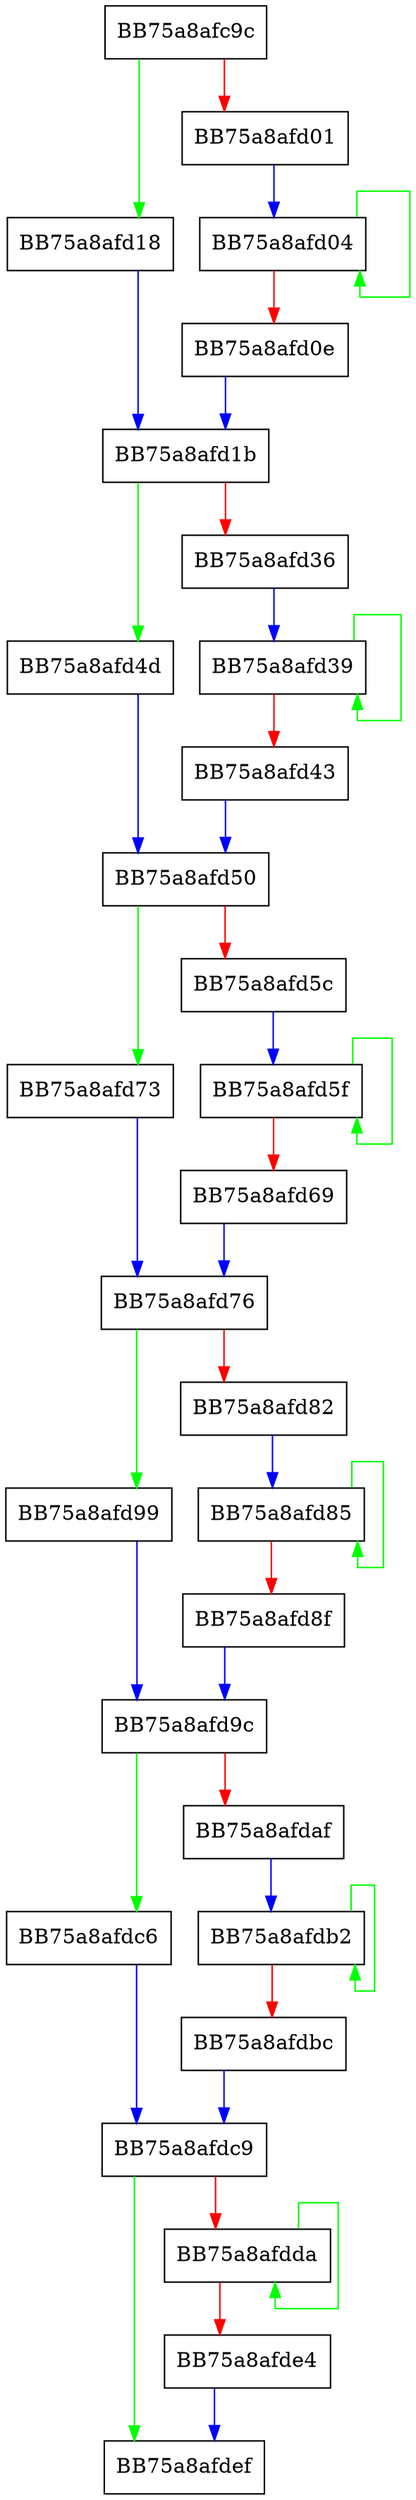 digraph WPP_SF_qSSSSSSL {
  node [shape="box"];
  graph [splines=ortho];
  BB75a8afc9c -> BB75a8afd18 [color="green"];
  BB75a8afc9c -> BB75a8afd01 [color="red"];
  BB75a8afd01 -> BB75a8afd04 [color="blue"];
  BB75a8afd04 -> BB75a8afd04 [color="green"];
  BB75a8afd04 -> BB75a8afd0e [color="red"];
  BB75a8afd0e -> BB75a8afd1b [color="blue"];
  BB75a8afd18 -> BB75a8afd1b [color="blue"];
  BB75a8afd1b -> BB75a8afd4d [color="green"];
  BB75a8afd1b -> BB75a8afd36 [color="red"];
  BB75a8afd36 -> BB75a8afd39 [color="blue"];
  BB75a8afd39 -> BB75a8afd39 [color="green"];
  BB75a8afd39 -> BB75a8afd43 [color="red"];
  BB75a8afd43 -> BB75a8afd50 [color="blue"];
  BB75a8afd4d -> BB75a8afd50 [color="blue"];
  BB75a8afd50 -> BB75a8afd73 [color="green"];
  BB75a8afd50 -> BB75a8afd5c [color="red"];
  BB75a8afd5c -> BB75a8afd5f [color="blue"];
  BB75a8afd5f -> BB75a8afd5f [color="green"];
  BB75a8afd5f -> BB75a8afd69 [color="red"];
  BB75a8afd69 -> BB75a8afd76 [color="blue"];
  BB75a8afd73 -> BB75a8afd76 [color="blue"];
  BB75a8afd76 -> BB75a8afd99 [color="green"];
  BB75a8afd76 -> BB75a8afd82 [color="red"];
  BB75a8afd82 -> BB75a8afd85 [color="blue"];
  BB75a8afd85 -> BB75a8afd85 [color="green"];
  BB75a8afd85 -> BB75a8afd8f [color="red"];
  BB75a8afd8f -> BB75a8afd9c [color="blue"];
  BB75a8afd99 -> BB75a8afd9c [color="blue"];
  BB75a8afd9c -> BB75a8afdc6 [color="green"];
  BB75a8afd9c -> BB75a8afdaf [color="red"];
  BB75a8afdaf -> BB75a8afdb2 [color="blue"];
  BB75a8afdb2 -> BB75a8afdb2 [color="green"];
  BB75a8afdb2 -> BB75a8afdbc [color="red"];
  BB75a8afdbc -> BB75a8afdc9 [color="blue"];
  BB75a8afdc6 -> BB75a8afdc9 [color="blue"];
  BB75a8afdc9 -> BB75a8afdef [color="green"];
  BB75a8afdc9 -> BB75a8afdda [color="red"];
  BB75a8afdda -> BB75a8afdda [color="green"];
  BB75a8afdda -> BB75a8afde4 [color="red"];
  BB75a8afde4 -> BB75a8afdef [color="blue"];
}
